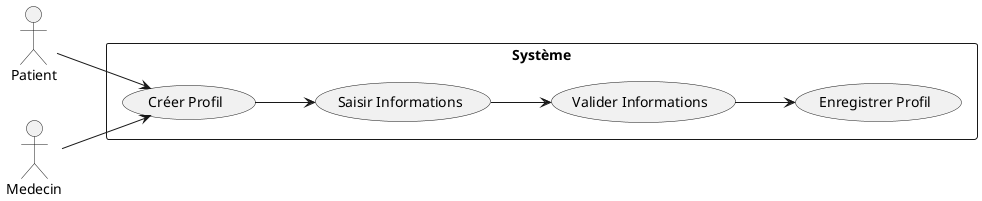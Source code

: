 @startuml
left to right direction

actor Patient as P
actor Medecin as M

rectangle Système {
  (Créer Profil)
  (Saisir Informations)
  (Valider Informations)
  (Enregistrer Profil)
}

P --> (Créer Profil)
M --> (Créer Profil)

(Créer Profil) --> (Saisir Informations)
(Saisir Informations) --> (Valider Informations)
(Valider Informations) --> (Enregistrer Profil)

@enduml

